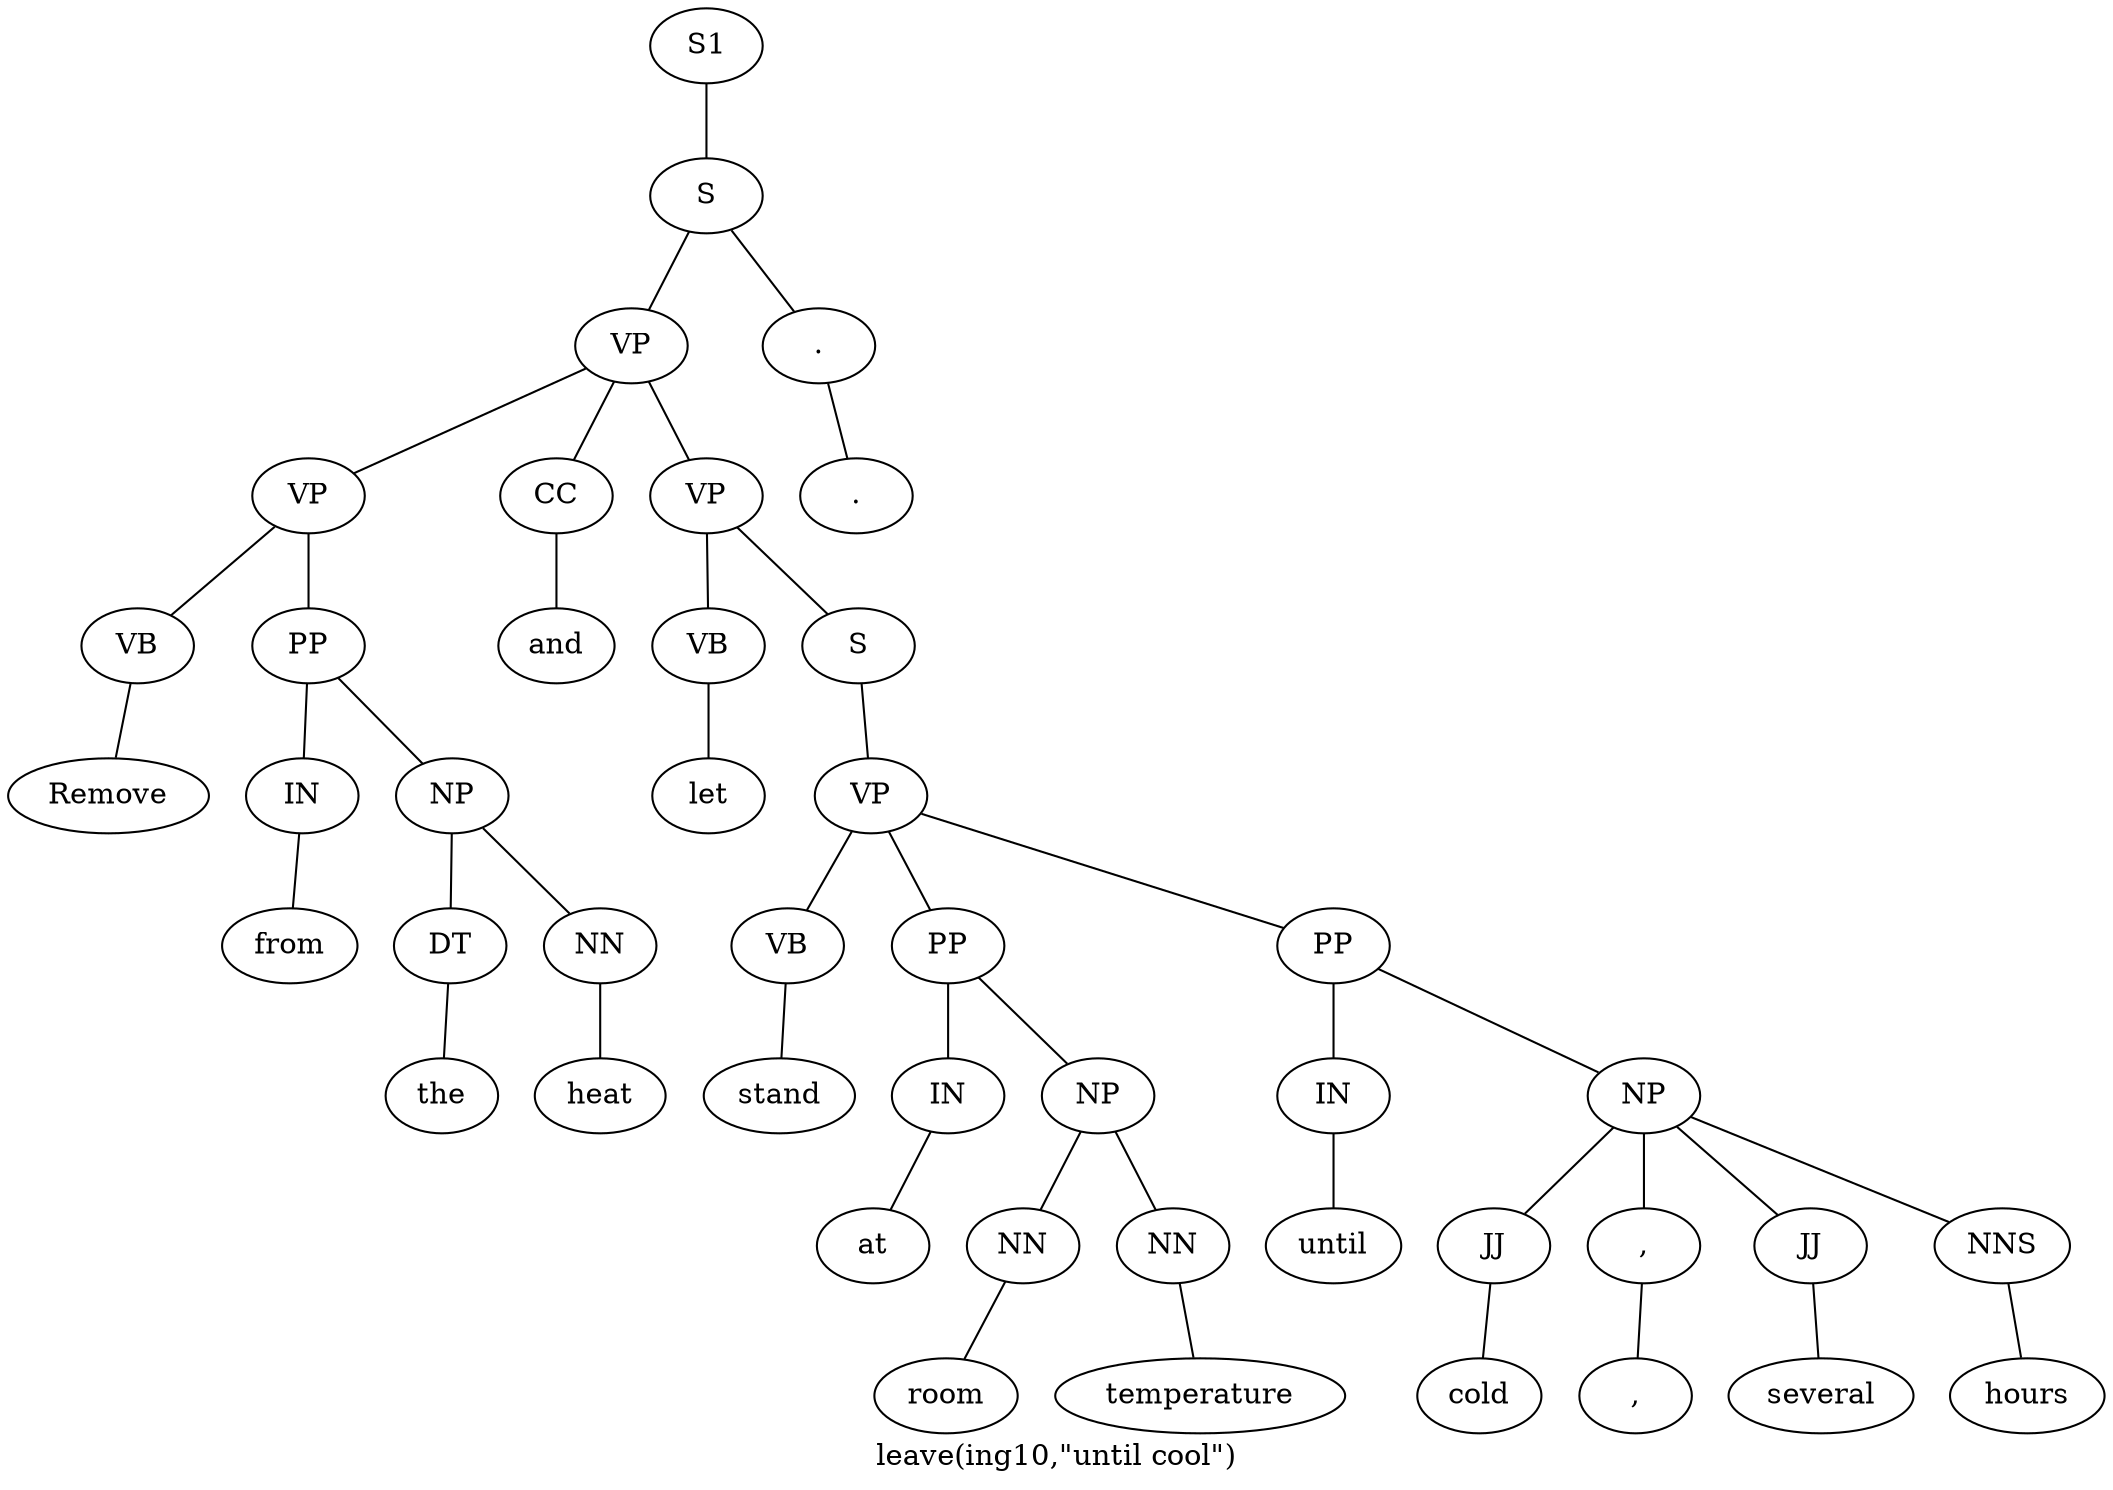 graph SyntaxGraph {
	label = "leave(ing10,\"until cool\")";
	Node0 [label="S1"];
	Node1 [label="S"];
	Node2 [label="VP"];
	Node3 [label="VP"];
	Node4 [label="VB"];
	Node5 [label="Remove"];
	Node6 [label="PP"];
	Node7 [label="IN"];
	Node8 [label="from"];
	Node9 [label="NP"];
	Node10 [label="DT"];
	Node11 [label="the"];
	Node12 [label="NN"];
	Node13 [label="heat"];
	Node14 [label="CC"];
	Node15 [label="and"];
	Node16 [label="VP"];
	Node17 [label="VB"];
	Node18 [label="let"];
	Node19 [label="S"];
	Node20 [label="VP"];
	Node21 [label="VB"];
	Node22 [label="stand"];
	Node23 [label="PP"];
	Node24 [label="IN"];
	Node25 [label="at"];
	Node26 [label="NP"];
	Node27 [label="NN"];
	Node28 [label="room"];
	Node29 [label="NN"];
	Node30 [label="temperature"];
	Node31 [label="PP"];
	Node32 [label="IN"];
	Node33 [label="until"];
	Node34 [label="NP"];
	Node35 [label="JJ"];
	Node36 [label="cold"];
	Node37 [label=","];
	Node38 [label=","];
	Node39 [label="JJ"];
	Node40 [label="several"];
	Node41 [label="NNS"];
	Node42 [label="hours"];
	Node43 [label="."];
	Node44 [label="."];

	Node0 -- Node1;
	Node1 -- Node2;
	Node1 -- Node43;
	Node2 -- Node3;
	Node2 -- Node14;
	Node2 -- Node16;
	Node3 -- Node4;
	Node3 -- Node6;
	Node4 -- Node5;
	Node6 -- Node7;
	Node6 -- Node9;
	Node7 -- Node8;
	Node9 -- Node10;
	Node9 -- Node12;
	Node10 -- Node11;
	Node12 -- Node13;
	Node14 -- Node15;
	Node16 -- Node17;
	Node16 -- Node19;
	Node17 -- Node18;
	Node19 -- Node20;
	Node20 -- Node21;
	Node20 -- Node23;
	Node20 -- Node31;
	Node21 -- Node22;
	Node23 -- Node24;
	Node23 -- Node26;
	Node24 -- Node25;
	Node26 -- Node27;
	Node26 -- Node29;
	Node27 -- Node28;
	Node29 -- Node30;
	Node31 -- Node32;
	Node31 -- Node34;
	Node32 -- Node33;
	Node34 -- Node35;
	Node34 -- Node37;
	Node34 -- Node39;
	Node34 -- Node41;
	Node35 -- Node36;
	Node37 -- Node38;
	Node39 -- Node40;
	Node41 -- Node42;
	Node43 -- Node44;
}